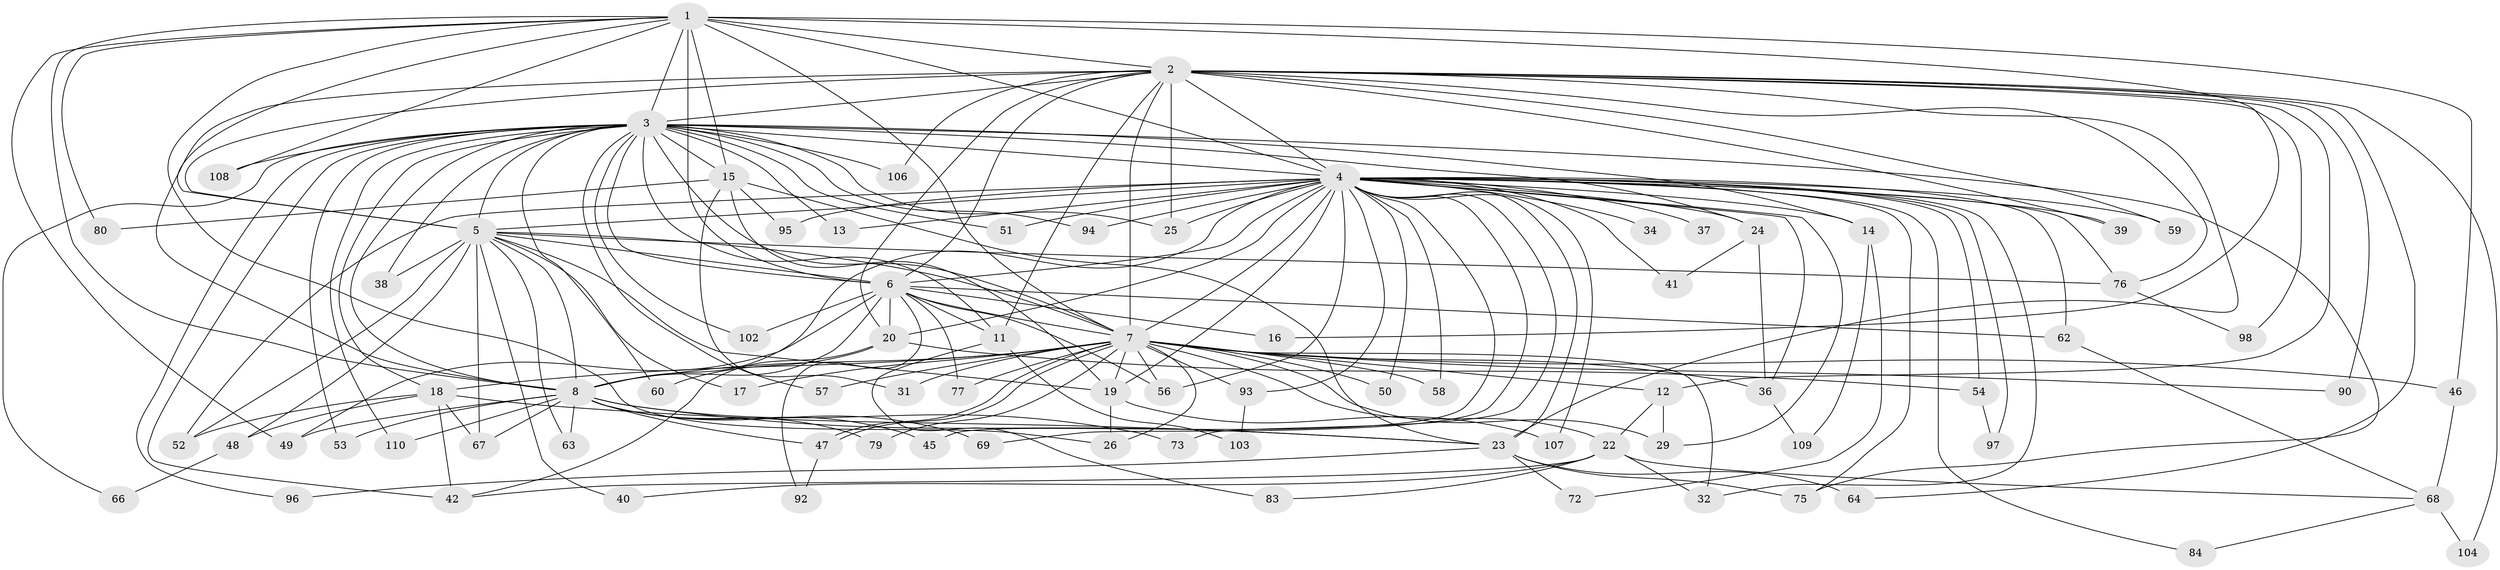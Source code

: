 // original degree distribution, {17: 0.009009009009009009, 23: 0.009009009009009009, 16: 0.009009009009009009, 29: 0.009009009009009009, 18: 0.018018018018018018, 20: 0.009009009009009009, 31: 0.009009009009009009, 25: 0.018018018018018018, 4: 0.08108108108108109, 2: 0.5855855855855856, 5: 0.018018018018018018, 7: 0.02702702702702703, 6: 0.02702702702702703, 3: 0.17117117117117117}
// Generated by graph-tools (version 1.1) at 2025/41/03/06/25 10:41:40]
// undirected, 81 vertices, 194 edges
graph export_dot {
graph [start="1"]
  node [color=gray90,style=filled];
  1 [super="+28"];
  2 [super="+105"];
  3 [super="+10"];
  4 [super="+9"];
  5 [super="+21"];
  6 [super="+35"];
  7 [super="+65"];
  8 [super="+55"];
  11 [super="+27"];
  12;
  13;
  14 [super="+33"];
  15;
  16;
  17;
  18 [super="+61"];
  19 [super="+82"];
  20 [super="+71"];
  22 [super="+87"];
  23 [super="+30"];
  24;
  25 [super="+91"];
  26;
  29 [super="+81"];
  31;
  32 [super="+43"];
  34;
  36 [super="+74"];
  37;
  38;
  39;
  40;
  41;
  42 [super="+44"];
  45;
  46;
  47 [super="+99"];
  48;
  49 [super="+86"];
  50;
  51;
  52 [super="+111"];
  53;
  54;
  56 [super="+101"];
  57;
  58;
  59;
  60;
  62 [super="+100"];
  63;
  64 [super="+70"];
  66;
  67 [super="+88"];
  68 [super="+85"];
  69;
  72;
  73;
  75 [super="+89"];
  76 [super="+78"];
  77;
  79;
  80;
  83;
  84;
  90;
  92;
  93;
  94;
  95;
  96;
  97;
  98;
  102;
  103;
  104;
  106;
  107;
  108;
  109;
  110;
  1 -- 2;
  1 -- 3 [weight=2];
  1 -- 4 [weight=2];
  1 -- 5;
  1 -- 6 [weight=2];
  1 -- 7;
  1 -- 8;
  1 -- 15;
  1 -- 16;
  1 -- 46;
  1 -- 49;
  1 -- 80;
  1 -- 108;
  1 -- 26;
  2 -- 3 [weight=3];
  2 -- 4 [weight=2];
  2 -- 5;
  2 -- 6;
  2 -- 7;
  2 -- 8;
  2 -- 11;
  2 -- 12;
  2 -- 20;
  2 -- 25;
  2 -- 39;
  2 -- 59;
  2 -- 64;
  2 -- 76;
  2 -- 90;
  2 -- 98;
  2 -- 104;
  2 -- 106;
  2 -- 23;
  3 -- 4 [weight=4];
  3 -- 5 [weight=2];
  3 -- 6 [weight=2];
  3 -- 7 [weight=2];
  3 -- 8 [weight=2];
  3 -- 14 [weight=2];
  3 -- 51;
  3 -- 57;
  3 -- 96;
  3 -- 102;
  3 -- 110;
  3 -- 66;
  3 -- 11;
  3 -- 75;
  3 -- 13;
  3 -- 15;
  3 -- 18;
  3 -- 24;
  3 -- 94;
  3 -- 38;
  3 -- 42;
  3 -- 106;
  3 -- 108;
  3 -- 53;
  3 -- 60;
  3 -- 25;
  4 -- 5 [weight=2];
  4 -- 6 [weight=2];
  4 -- 7 [weight=3];
  4 -- 8 [weight=2];
  4 -- 24;
  4 -- 25;
  4 -- 32;
  4 -- 36;
  4 -- 39;
  4 -- 41;
  4 -- 45;
  4 -- 51;
  4 -- 54;
  4 -- 58;
  4 -- 73;
  4 -- 75;
  4 -- 76;
  4 -- 84;
  4 -- 93;
  4 -- 94;
  4 -- 107;
  4 -- 20;
  4 -- 69;
  4 -- 13;
  4 -- 19;
  4 -- 23;
  4 -- 29;
  4 -- 95;
  4 -- 34;
  4 -- 97;
  4 -- 37;
  4 -- 50;
  4 -- 59;
  4 -- 62;
  4 -- 14;
  4 -- 56;
  4 -- 52;
  5 -- 6;
  5 -- 7;
  5 -- 8;
  5 -- 17;
  5 -- 38;
  5 -- 40;
  5 -- 48;
  5 -- 52;
  5 -- 63;
  5 -- 19;
  5 -- 76;
  5 -- 67;
  6 -- 7;
  6 -- 8;
  6 -- 16;
  6 -- 20;
  6 -- 56;
  6 -- 62 [weight=2];
  6 -- 77;
  6 -- 92;
  6 -- 102;
  6 -- 11;
  6 -- 49;
  7 -- 8;
  7 -- 12;
  7 -- 17;
  7 -- 18;
  7 -- 22;
  7 -- 26;
  7 -- 31;
  7 -- 32;
  7 -- 36;
  7 -- 46;
  7 -- 47;
  7 -- 47;
  7 -- 50;
  7 -- 56;
  7 -- 57;
  7 -- 58;
  7 -- 77;
  7 -- 79;
  7 -- 90;
  7 -- 93;
  7 -- 29;
  7 -- 19;
  8 -- 45;
  8 -- 49;
  8 -- 53;
  8 -- 63;
  8 -- 67;
  8 -- 73;
  8 -- 79;
  8 -- 110;
  8 -- 69;
  8 -- 23;
  8 -- 47;
  11 -- 103;
  11 -- 83;
  12 -- 22;
  12 -- 29;
  14 -- 72;
  14 -- 109;
  15 -- 19;
  15 -- 23;
  15 -- 31;
  15 -- 80;
  15 -- 95;
  18 -- 42;
  18 -- 48;
  18 -- 52;
  18 -- 67;
  18 -- 23;
  19 -- 26;
  19 -- 107;
  20 -- 54;
  20 -- 60;
  20 -- 42;
  22 -- 40;
  22 -- 68;
  22 -- 83;
  22 -- 42;
  22 -- 32;
  23 -- 96;
  23 -- 64 [weight=2];
  23 -- 72;
  23 -- 75;
  24 -- 41;
  24 -- 36;
  36 -- 109;
  46 -- 68;
  47 -- 92;
  48 -- 66;
  54 -- 97;
  62 -- 68;
  68 -- 84;
  68 -- 104;
  76 -- 98;
  93 -- 103;
}
